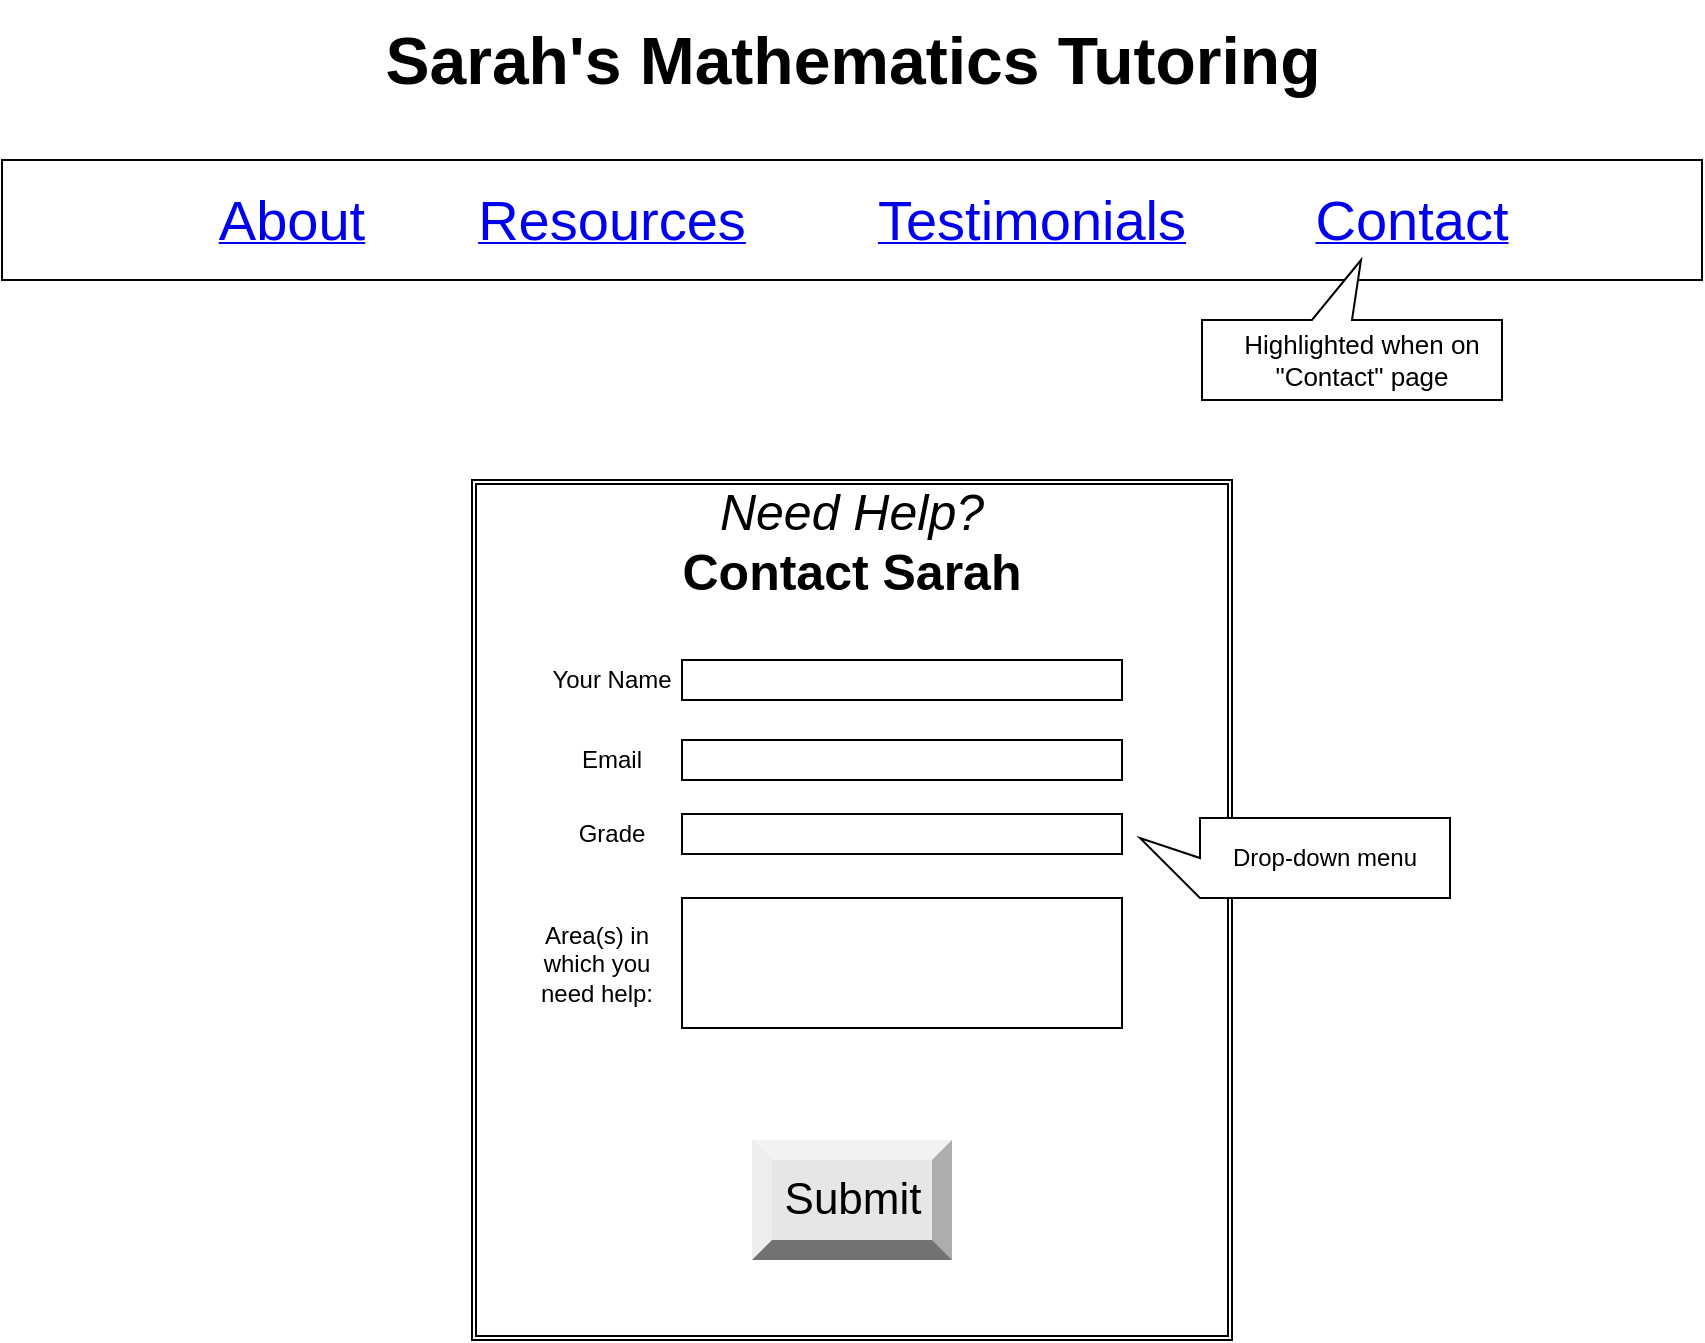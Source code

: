 <mxfile version="13.1.11" type="device"><diagram id="HY3h2QnMQoRczmUnkzMk" name="Page-1"><mxGraphModel dx="1422" dy="753" grid="1" gridSize="10" guides="1" tooltips="1" connect="1" arrows="1" fold="1" page="1" pageScale="1" pageWidth="850" pageHeight="1100" math="0" shadow="0"><root><mxCell id="0"/><mxCell id="1" parent="0"/><mxCell id="EfgyFLYu_05cxNpPPnBv-1" value="" style="rounded=0;whiteSpace=wrap;html=1;labelBackgroundColor=#009900;labelBorderColor=none;" parent="1" vertex="1"><mxGeometry y="100" width="850" height="60" as="geometry"/></mxCell><mxCell id="EfgyFLYu_05cxNpPPnBv-5" value="Sarah's Mathematics Tutoring" style="text;strokeColor=none;fillColor=none;html=1;fontSize=33;fontStyle=1;verticalAlign=middle;align=center;" parent="1" vertex="1"><mxGeometry x="180" y="20" width="490" height="60" as="geometry"/></mxCell><UserObject label="&lt;font style=&quot;font-size: 28px&quot;&gt;About&lt;/font&gt;" link="https://www.draw.io" id="EfgyFLYu_05cxNpPPnBv-24"><mxCell style="text;html=1;strokeColor=none;fillColor=none;whiteSpace=wrap;align=center;verticalAlign=middle;fontColor=#0000EE;fontStyle=4;" parent="1" vertex="1"><mxGeometry x="60" y="100" width="170" height="60" as="geometry"/></mxCell></UserObject><UserObject label="&lt;font style=&quot;font-size: 28px&quot;&gt;Resources&lt;/font&gt;" link="https://www.draw.io" id="EfgyFLYu_05cxNpPPnBv-25"><mxCell style="text;html=1;strokeColor=none;fillColor=none;whiteSpace=wrap;align=center;verticalAlign=middle;fontColor=#0000EE;fontStyle=4;" parent="1" vertex="1"><mxGeometry x="220" y="100" width="170" height="60" as="geometry"/></mxCell></UserObject><UserObject label="&lt;font style=&quot;font-size: 28px&quot;&gt;Testimonials&lt;/font&gt;&lt;span style=&quot;color: rgba(0 , 0 , 0 , 0) ; font-family: monospace ; font-size: 0px&quot;&gt;%3CmxGraphModel%3E%3Croot%3E%3CmxCell%20id%3D%220%22%2F%3E%3CmxCell%20id%3D%221%22%20parent%3D%220%22%2F%3E%3CUserObject%20label%3D%22%26lt%3Bfont%20style%3D%26quot%3Bfont-size%3A%2028px%26quot%3B%26gt%3BResources%26lt%3B%2Ffont%26gt%3B%22%20link%3D%22https%3A%2F%2Fwww.draw.io%22%20id%3D%222%22%3E%3CmxCell%20style%3D%22text%3Bhtml%3D1%3BstrokeColor%3Dnone%3BfillColor%3Dnone%3BwhiteSpace%3Dwrap%3Balign%3Dcenter%3BverticalAlign%3Dmiddle%3BfontColor%3D%230000EE%3BfontStyle%3D4%3B%22%20vertex%3D%221%22%20parent%3D%221%22%3E%3CmxGeometry%20x%3D%22230%22%20y%3D%22100%22%20width%3D%22170%22%20height%3D%2260%22%20as%3D%22geometry%22%2F%3E%3C%2FmxCell%3E%3C%2FUserObject%3E%3C%2Froot%3E%3C%2FmxGraphModel%3E&lt;/span&gt;" link="https://www.draw.io" id="EfgyFLYu_05cxNpPPnBv-26"><mxCell style="text;html=1;strokeColor=none;fillColor=none;whiteSpace=wrap;align=center;verticalAlign=middle;fontColor=#0000EE;fontStyle=4;" parent="1" vertex="1"><mxGeometry x="430" y="100" width="170" height="60" as="geometry"/></mxCell></UserObject><UserObject label="&lt;font style=&quot;font-size: 28px&quot;&gt;Contact&lt;/font&gt;" link="https://www.draw.io" id="EfgyFLYu_05cxNpPPnBv-27"><mxCell style="text;html=1;strokeColor=none;fillColor=none;whiteSpace=wrap;align=center;verticalAlign=middle;fontColor=#0000EE;fontStyle=4;" parent="1" vertex="1"><mxGeometry x="620" y="100" width="170" height="60" as="geometry"/></mxCell></UserObject><mxCell id="cHxdaTtlp1-LkPEK_a7O-1" value="" style="shape=ext;double=1;rounded=0;whiteSpace=wrap;html=1;labelBackgroundColor=none;fontSize=13;align=left;" vertex="1" parent="1"><mxGeometry x="235" y="260" width="380" height="430" as="geometry"/></mxCell><mxCell id="cHxdaTtlp1-LkPEK_a7O-2" value="" style="shape=callout;whiteSpace=wrap;html=1;perimeter=calloutPerimeter;labelBackgroundColor=none;fontSize=13;align=left;base=20;position2=0.47;direction=west;" vertex="1" parent="1"><mxGeometry x="600" y="150" width="150" height="70" as="geometry"/></mxCell><mxCell id="cHxdaTtlp1-LkPEK_a7O-3" value="Highlighted when on &quot;Contact&quot; page" style="text;html=1;strokeColor=none;fillColor=none;align=center;verticalAlign=middle;whiteSpace=wrap;rounded=0;labelBackgroundColor=none;fontSize=13;" vertex="1" parent="1"><mxGeometry x="610" y="190" width="140" height="20" as="geometry"/></mxCell><mxCell id="cHxdaTtlp1-LkPEK_a7O-31" value="Submit" style="labelPosition=center;verticalLabelPosition=middle;align=center;html=1;shape=mxgraph.basic.shaded_button;dx=10;fillColor=#E6E6E6;strokeColor=none;labelBackgroundColor=none;fontSize=22;" vertex="1" parent="1"><mxGeometry x="375" y="590" width="100" height="60" as="geometry"/></mxCell><mxCell id="cHxdaTtlp1-LkPEK_a7O-33" value="" style="rounded=0;whiteSpace=wrap;html=1;labelBackgroundColor=none;fontSize=22;align=left;" vertex="1" parent="1"><mxGeometry x="340" y="350" width="220" height="20" as="geometry"/></mxCell><mxCell id="cHxdaTtlp1-LkPEK_a7O-34" value="" style="rounded=0;whiteSpace=wrap;html=1;labelBackgroundColor=none;fontSize=22;align=left;" vertex="1" parent="1"><mxGeometry x="340" y="390" width="220" height="20" as="geometry"/></mxCell><mxCell id="cHxdaTtlp1-LkPEK_a7O-36" value="" style="rounded=0;whiteSpace=wrap;html=1;labelBackgroundColor=none;fontSize=22;align=left;" vertex="1" parent="1"><mxGeometry x="340" y="469" width="220" height="65" as="geometry"/></mxCell><mxCell id="cHxdaTtlp1-LkPEK_a7O-37" value="&lt;i style=&quot;font-weight: normal&quot;&gt;Need Help?&lt;/i&gt;&lt;br&gt;Contact Sarah" style="text;html=1;strokeColor=none;fillColor=none;align=center;verticalAlign=middle;whiteSpace=wrap;rounded=0;labelBackgroundColor=none;fontSize=25;fontStyle=1" vertex="1" parent="1"><mxGeometry x="325" y="280" width="200" height="20" as="geometry"/></mxCell><mxCell id="cHxdaTtlp1-LkPEK_a7O-38" value="Your Name" style="text;html=1;strokeColor=none;fillColor=none;align=center;verticalAlign=middle;whiteSpace=wrap;rounded=0;labelBackgroundColor=none;fontSize=12;" vertex="1" parent="1"><mxGeometry x="250" y="350" width="110" height="20" as="geometry"/></mxCell><mxCell id="cHxdaTtlp1-LkPEK_a7O-41" value="Email" style="text;html=1;strokeColor=none;fillColor=none;align=center;verticalAlign=middle;whiteSpace=wrap;rounded=0;labelBackgroundColor=none;fontSize=12;" vertex="1" parent="1"><mxGeometry x="250" y="390" width="110" height="20" as="geometry"/></mxCell><mxCell id="cHxdaTtlp1-LkPEK_a7O-44" value="" style="rounded=0;whiteSpace=wrap;html=1;labelBackgroundColor=none;fontSize=22;align=left;" vertex="1" parent="1"><mxGeometry x="340" y="427" width="220" height="20" as="geometry"/></mxCell><mxCell id="cHxdaTtlp1-LkPEK_a7O-45" value="Grade" style="text;html=1;strokeColor=none;fillColor=none;align=center;verticalAlign=middle;whiteSpace=wrap;rounded=0;labelBackgroundColor=none;fontSize=12;" vertex="1" parent="1"><mxGeometry x="285" y="427" width="40" height="20" as="geometry"/></mxCell><mxCell id="cHxdaTtlp1-LkPEK_a7O-46" value="Area(s) in which you need help:" style="text;html=1;strokeColor=none;fillColor=none;align=center;verticalAlign=middle;whiteSpace=wrap;rounded=0;labelBackgroundColor=none;fontSize=12;" vertex="1" parent="1"><mxGeometry x="255" y="486.5" width="85" height="30" as="geometry"/></mxCell><mxCell id="cHxdaTtlp1-LkPEK_a7O-47" value="Drop-down menu" style="shape=callout;whiteSpace=wrap;html=1;perimeter=calloutPerimeter;labelBackgroundColor=none;fontSize=12;align=center;position2=0.25;direction=south;" vertex="1" parent="1"><mxGeometry x="569" y="429" width="155" height="40" as="geometry"/></mxCell></root></mxGraphModel></diagram></mxfile>